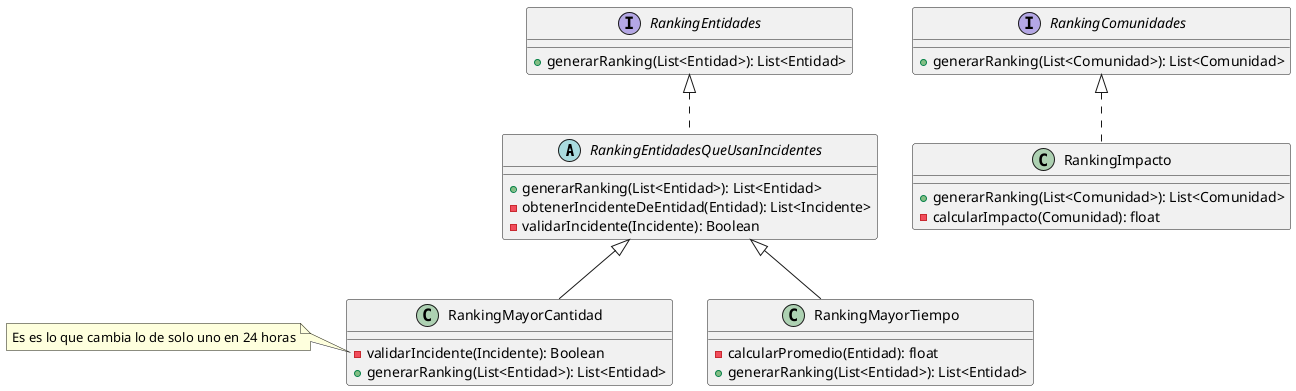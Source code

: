 @startuml GenerarRankings



abstract RankingEntidadesQueUsanIncidentes implements RankingEntidades{
    + generarRanking(List<Entidad>): List<Entidad>
    - obtenerIncidenteDeEntidad(Entidad): List<Incidente>
    - validarIncidente(Incidente): Boolean
}

class RankingMayorCantidad extends RankingEntidadesQueUsanIncidentes {
    - validarIncidente(Incidente): Boolean 
    + generarRanking(List<Entidad>): List<Entidad>
}

note left of RankingMayorCantidad::validarIncidente
    Es es lo que cambia lo de solo uno en 24 horas
end note



class RankingMayorTiempo extends RankingEntidadesQueUsanIncidentes {
    - calcularPromedio(Entidad): float
    + generarRanking(List<Entidad>): List<Entidad>
}

class RankingImpacto implements RankingComunidades {
    + generarRanking(List<Comunidad>): List<Comunidad>
    - calcularImpacto(Comunidad): float
}

interface RankingEntidades {
    + generarRanking(List<Entidad>): List<Entidad>
}

interface RankingComunidades {
    + generarRanking(List<Comunidad>): List<Comunidad>
}


@enduml
